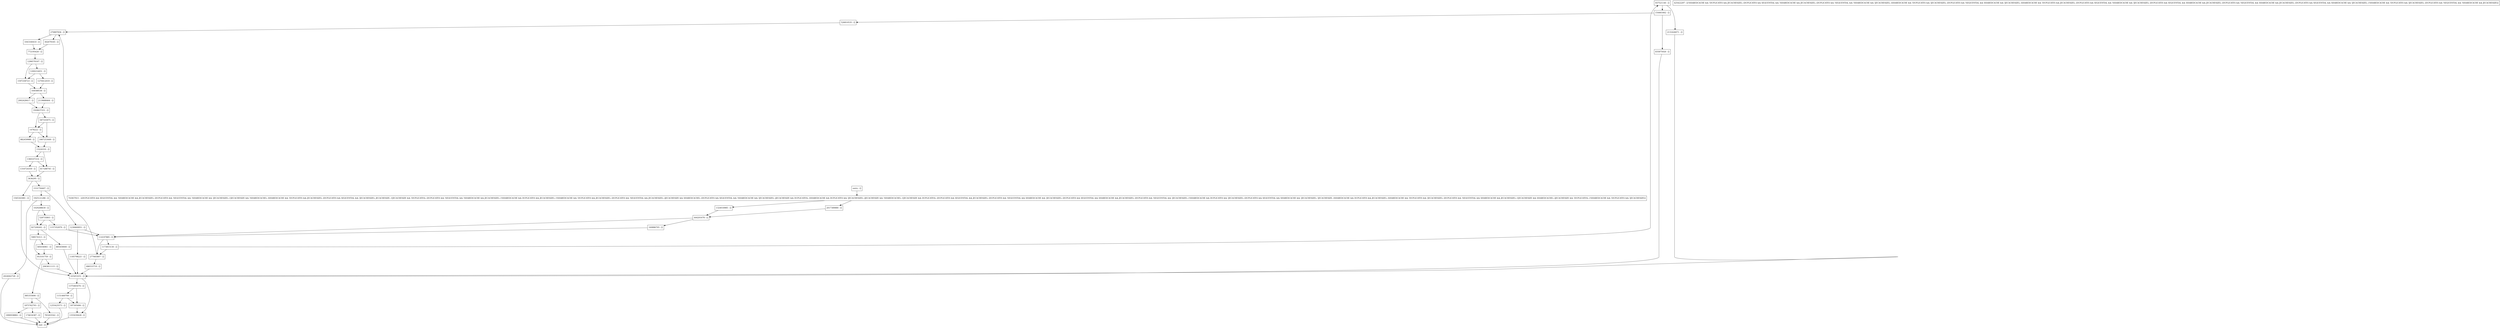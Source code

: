 digraph waitForLock {
node [shape=record];
937521140 [label="937521140 - []"];
174634387 [label="174634387 - []"];
1324018985 [label="1324018985 - []"];
2024042728 [label="2024042728 - []"];
114197885 [label="114197885 - []"];
425422297 [label="425422297 - [(!SHAREDCACHE && !DUPLICATES && JECACHESIZE), (DUPLICATES && SEQUENTIAL && !SHAREDCACHE && JECACHESIZE), (DUPLICATES && !SEQUENTIAL && !SHAREDCACHE && !JECACHESIZE), (SHAREDCACHE && !DUPLICATES && !JECACHESIZE), (DUPLICATES && !SEQUENTIAL && SHAREDCACHE && !JECACHESIZE), (SHAREDCACHE && !DUPLICATES && JECACHESIZE), (DUPLICATES && SEQUENTIAL && !SHAREDCACHE && !JECACHESIZE), (DUPLICATES && SEQUENTIAL && SHAREDCACHE && JECACHESIZE), (DUPLICATES && !SEQUENTIAL && SHAREDCACHE && JECACHESIZE), (DUPLICATES && SEQUENTIAL && SHAREDCACHE && !JECACHESIZE), (!SHAREDCACHE && !DUPLICATES && !JECACHESIZE), (DUPLICATES && !SEQUENTIAL && !SHAREDCACHE && JECACHESIZE)]"];
1043160410 [label="1043160410 - []"];
1360107214 [label="1360107214 - []"];
1890938882 [label="1890938882 - []"];
1200214451 [label="1200214451 - []"];
2002428417 [label="2002428417 - []"];
526810535 [label="526810535 - []"];
1531756407 [label="1531756407 - []"];
187305406 [label="187305406 - []"];
882459989 [label="882459989 - []"];
835875926 [label="835875926 - []"];
598574313 [label="598574313 - []"];
1355039428 [label="1355039428 - []"];
1151460709 [label="1151460709 - []"];
927209262 [label="927209262 - []"];
1173815130 [label="1173815130 - []"];
1597258723 [label="1597258723 - []"];
225453251 [label="225453251 - []"];
entry [label="entry - []"];
exit [label="exit - []"];
2131626071 [label="2131626071 - []"];
2119688464 [label="2119688464 - []"];
1478222 [label="1478222 - []"];
2063611115 [label="2063611115 - []"];
1565343081 [label="1565343081 - []"];
1667253449 [label="1667253449 - []"];
1375465476 [label="1375465476 - []"];
1316724359 [label="1316724359 - []"];
1157352979 [label="1157352979 - []"];
486533719 [label="486533719 - []"];
444201678 [label="444201678 - []"];
164588536 [label="164588536 - []"];
1925121286 [label="1925121286 - []"];
277665807 [label="277665807 - []"];
953101759 [label="953101759 - []"];
885355606 [label="885355606 - []"];
1928637251 [label="1928637251 - []"];
1185798221 [label="1185798221 - []"];
2017389880 [label="2017389880 - []"];
302679165 [label="302679165 - []"];
585036961 [label="585036961 - []"];
13224310 [label="13224310 - []"];
1270412019 [label="1270412019 - []"];
3636295 [label="3636295 - []"];
1029288630 [label="1029288630 - []"];
270897836 [label="270897836 - []"];
885459000 [label="885459000 - []"];
587103975 [label="587103975 - []"];
1296576167 [label="1296576167 - []"];
817288745 [label="817288745 - []"];
160886705 [label="160886705 - []"];
1238469951 [label="1238469951 - []"];
1255425573 [label="1255425573 - []"];
783203542 [label="783203542 - []"];
154461662 [label="154461662 - []"];
743837611 [label="743837611 - [(DUPLICATES && SEQUENTIAL && !SHAREDCACHE && JECACHESIZE), (DUPLICATES && !SEQUENTIAL && !SHAREDCACHE && !JECACHESIZE), (!JECACHESIZE && !SHAREDCACHE), (SHAREDCACHE && !DUPLICATES && JECACHESIZE), (DUPLICATES && SEQUENTIAL && !JECACHESIZE), JECACHESIZE, (!JECACHESIZE && !DUPLICATES), (DUPLICATES && !SEQUENTIAL && !SHAREDCACHE && JECACHESIZE), (!SHAREDCACHE && DUPLICATES && JECACHESIZE), (!SHAREDCACHE && !DUPLICATES && JECACHESIZE), (DUPLICATES && !SEQUENTIAL && JECACHESIZE), (JECACHESIZE && SHAREDCACHE), (DUPLICATES && SEQUENTIAL && !SHAREDCACHE && !JECACHESIZE), (JECACHESIZE && DUPLICATES), (SHAREDCACHE && DUPLICATES && !JECACHESIZE), (JECACHESIZE && !SHAREDCACHE), (!JECACHESIZE && DUPLICATES), (DUPLICATES && SEQUENTIAL && JECACHESIZE), (DUPLICATES && !SEQUENTIAL && SHAREDCACHE && !JECACHESIZE), (DUPLICATES && SEQUENTIAL && SHAREDCACHE && JECACHESIZE), (DUPLICATES && !SEQUENTIAL && !JECACHESIZE), (!SHAREDCACHE && DUPLICATES && !JECACHESIZE), (DUPLICATES && SEQUENTIAL && SHAREDCACHE && !JECACHESIZE), !JECACHESIZE, (SHAREDCACHE && DUPLICATES && JECACHESIZE), (SHAREDCACHE && !DUPLICATES && !JECACHESIZE), (DUPLICATES && !SEQUENTIAL && SHAREDCACHE && JECACHESIZE), (!JECACHESIZE && SHAREDCACHE), (JECACHESIZE && !DUPLICATES), (!SHAREDCACHE && !DUPLICATES && !JECACHESIZE)]"];
772195426 [label="772195426 - []"];
528735803 [label="528735803 - []"];
1875762793 [label="1875762793 - []"];
entry;
exit;
937521140 -> 2131626071;
937521140 -> 154461662;
174634387 -> exit;
1324018985 -> 444201678;
2024042728 -> exit;
114197885 -> 277665807;
114197885 -> 1173815130;
1043160410 -> 772195426;
1360107214 -> 1316724359;
1360107214 -> 817288745;
1890938882 -> exit;
1200214451 -> 1270412019;
1200214451 -> 1597258723;
2002428417 -> 1928637251;
526810535 -> 270897836;
1531756407 -> 1238469951;
1531756407 -> 1925121286;
187305406 -> 1355039428;
882459989 -> 13224310;
835875926 -> 225453251;
598574313 -> 953101759;
598574313 -> 585036961;
1355039428 -> exit;
1151460709 -> 1255425573;
1151460709 -> 187305406;
927209262 -> 885459000;
927209262 -> 598574313;
1173815130 -> 277665807;
1173815130 -> 937521140;
1597258723 -> 164588536;
225453251 -> 1375465476;
225453251 -> 1355039428;
entry -> 743837611;
2131626071 -> 225453251;
2119688464 -> 1928637251;
1478222 -> 1667253449;
1478222 -> 882459989;
2063611115 -> 225453251;
1565343081 -> 225453251;
1667253449 -> 13224310;
1375465476 -> 187305406;
1375465476 -> 1151460709;
1316724359 -> 3636295;
1157352979 -> 114197885;
486533719 -> 225453251;
444201678 -> 160886705;
444201678 -> 114197885;
164588536 -> 2119688464;
164588536 -> 2002428417;
1925121286 -> 1029288630;
1925121286 -> 2024042728;
277665807 -> 270897836;
277665807 -> 486533719;
953101759 -> 885355606;
953101759 -> 2063611115;
885355606 -> 783203542;
885355606 -> 1875762793;
1928637251 -> 1478222;
1928637251 -> 587103975;
1185798221 -> 225453251;
2017389880 -> 444201678;
302679165 -> 772195426;
585036961 -> 953101759;
13224310 -> 817288745;
13224310 -> 1360107214;
1270412019 -> 164588536;
3636295 -> 1531756407;
3636295 -> 1565343081;
1029288630 -> 528735803;
1029288630 -> 927209262;
270897836 -> 302679165;
270897836 -> 1043160410;
885459000 -> 225453251;
587103975 -> 1478222;
587103975 -> 1667253449;
1296576167 -> 1200214451;
1296576167 -> 1597258723;
817288745 -> 3636295;
160886705 -> 114197885;
1238469951 -> 1185798221;
1238469951 -> 114197885;
1255425573 -> exit;
783203542 -> exit;
154461662 -> 526810535;
154461662 -> 835875926;
743837611 -> 2017389880;
743837611 -> 1324018985;
772195426 -> 1296576167;
528735803 -> 1157352979;
528735803 -> 927209262;
1875762793 -> 1890938882;
1875762793 -> 174634387;
}
